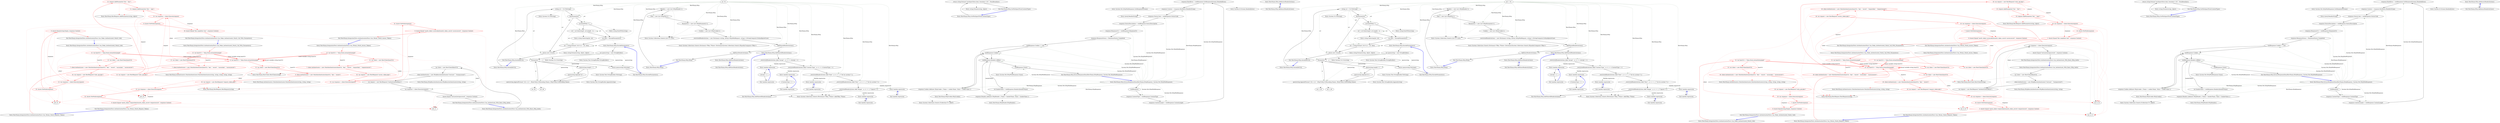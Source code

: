 digraph  {
m0_44 [cluster="RestSharp.RestRequest.AddParameter(string, object)", file="AuthenticationTests.cs", label="Entry RestSharp.RestRequest.AddParameter(string, object)", span="219-219"];
m0_12 [cluster="RestSharp.IntegrationTests.AuthenticationTests.Can_Obtain_OAuth_Request_Token()", file="AuthenticationTests.cs", label="Entry RestSharp.IntegrationTests.AuthenticationTests.Can_Obtain_OAuth_Request_Token()", span="19-19"];
m0_13 [cluster="RestSharp.IntegrationTests.AuthenticationTests.Can_Obtain_OAuth_Request_Token()", color=red, community=0, file="AuthenticationTests.cs", label="4: var baseUrl = ''http://term.ie/oauth/example''", span="21-21"];
m0_14 [cluster="RestSharp.IntegrationTests.AuthenticationTests.Can_Obtain_OAuth_Request_Token()", color=red, community=0, file="AuthenticationTests.cs", label="12: var client = new RestClient(baseUrl)", span="22-22"];
m0_15 [cluster="RestSharp.IntegrationTests.AuthenticationTests.Can_Obtain_OAuth_Request_Token()", color=red, community=0, file="AuthenticationTests.cs", label="4: client.Authenticator = new OAuthAuthenticator(baseUrl, ''key'', ''secret'')", span="23-23"];
m0_17 [cluster="RestSharp.IntegrationTests.AuthenticationTests.Can_Obtain_OAuth_Request_Token()", color=red, community=0, file="AuthenticationTests.cs", label="15: var response = client.Execute(request)", span="25-25"];
m0_16 [cluster="RestSharp.IntegrationTests.AuthenticationTests.Can_Obtain_OAuth_Request_Token()", color=red, community=0, file="AuthenticationTests.cs", label="32: var request = new RestRequest(''request_token.php'')", span="24-24"];
m0_18 [cluster="RestSharp.IntegrationTests.AuthenticationTests.Can_Obtain_OAuth_Request_Token()", color=red, community=0, file="AuthenticationTests.cs", label="32: Assert.NotNull(response)", span="27-27"];
m0_19 [cluster="RestSharp.IntegrationTests.AuthenticationTests.Can_Obtain_OAuth_Request_Token()", color=red, community=0, file="AuthenticationTests.cs", label="0: Assert.Equal(''oauth_token=requestkey&oauth_token_secret=requestsecret'', response.Content)", span="28-28"];
m0_20 [cluster="RestSharp.IntegrationTests.AuthenticationTests.Can_Obtain_OAuth_Request_Token()", file="AuthenticationTests.cs", label="Exit RestSharp.IntegrationTests.AuthenticationTests.Can_Obtain_OAuth_Request_Token()", span="19-19"];
m0_33 [cluster="RestSharp.IntegrationTests.AuthenticationTests.Can_Make_Authenticated_OAuth_Call_With_Parameters()", file="AuthenticationTests.cs", label="Entry RestSharp.IntegrationTests.AuthenticationTests.Can_Make_Authenticated_OAuth_Call_With_Parameters()", span="46-46"];
m0_34 [cluster="RestSharp.IntegrationTests.AuthenticationTests.Can_Make_Authenticated_OAuth_Call_With_Parameters()", color=red, community=0, file="AuthenticationTests.cs", label="12: var baseUrl = ''http://term.ie/oauth/example''", span="48-48"];
m0_35 [cluster="RestSharp.IntegrationTests.AuthenticationTests.Can_Make_Authenticated_OAuth_Call_With_Parameters()", color=red, community=0, file="AuthenticationTests.cs", label="12: var client = new RestClient(baseUrl)", span="49-49"];
m0_36 [cluster="RestSharp.IntegrationTests.AuthenticationTests.Can_Make_Authenticated_OAuth_Call_With_Parameters()", color=red, community=0, file="AuthenticationTests.cs", label="7: client.Authenticator = new OAuthAuthenticator(baseUrl, ''key'', ''secret'', ''accesskey'', ''accesssecret'')", span="50-50"];
m0_40 [cluster="RestSharp.IntegrationTests.AuthenticationTests.Can_Make_Authenticated_OAuth_Call_With_Parameters()", color=red, community=0, file="AuthenticationTests.cs", label="15: var response = client.Execute(request)", span="54-54"];
m0_37 [cluster="RestSharp.IntegrationTests.AuthenticationTests.Can_Make_Authenticated_OAuth_Call_With_Parameters()", color=red, community=0, file="AuthenticationTests.cs", label="15: var request = new RestRequest(''echo_api.php'')", span="51-51"];
m0_38 [cluster="RestSharp.IntegrationTests.AuthenticationTests.Can_Make_Authenticated_OAuth_Call_With_Parameters()", color=red, community=0, file="AuthenticationTests.cs", label="15: request.AddParameter(''foo'', ''bar'')", span="52-52"];
m0_39 [cluster="RestSharp.IntegrationTests.AuthenticationTests.Can_Make_Authenticated_OAuth_Call_With_Parameters()", color=red, community=0, file="AuthenticationTests.cs", label="15: request.AddParameter(''fizz'', ''pop'')", span="53-53"];
m0_41 [cluster="RestSharp.IntegrationTests.AuthenticationTests.Can_Make_Authenticated_OAuth_Call_With_Parameters()", color=red, community=0, file="AuthenticationTests.cs", label="8: Assert.NotNull(response)", span="56-56"];
m0_42 [cluster="RestSharp.IntegrationTests.AuthenticationTests.Can_Make_Authenticated_OAuth_Call_With_Parameters()", color=red, community=0, file="AuthenticationTests.cs", label="16: Assert.Equal(''fizz=pop&foo=bar'', response.Content)", span="57-57"];
m0_43 [cluster="RestSharp.IntegrationTests.AuthenticationTests.Can_Make_Authenticated_OAuth_Call_With_Parameters()", file="AuthenticationTests.cs", label="Exit RestSharp.IntegrationTests.AuthenticationTests.Can_Make_Authenticated_OAuth_Call_With_Parameters()", span="46-46"];
m0_45 [cluster="RestSharp.IntegrationTests.AuthenticationTests.Can_Make_Authenticated_OAuth_Call()", file="AuthenticationTests.cs", label="Entry RestSharp.IntegrationTests.AuthenticationTests.Can_Make_Authenticated_OAuth_Call()", span="61-61"];
m0_46 [cluster="RestSharp.IntegrationTests.AuthenticationTests.Can_Make_Authenticated_OAuth_Call()", color=red, community=0, file="AuthenticationTests.cs", label="12: var baseUrl = ''http://term.ie/oauth/example''", span="63-63"];
m0_47 [cluster="RestSharp.IntegrationTests.AuthenticationTests.Can_Make_Authenticated_OAuth_Call()", color=red, community=0, file="AuthenticationTests.cs", label="12: var client = new RestClient(baseUrl)", span="64-64"];
m0_48 [cluster="RestSharp.IntegrationTests.AuthenticationTests.Can_Make_Authenticated_OAuth_Call()", color=red, community=0, file="AuthenticationTests.cs", label="7: client.Authenticator = new OAuthAuthenticator(baseUrl, ''key'', ''secret'', ''accesskey'', ''accesssecret'')", span="65-65"];
m0_50 [cluster="RestSharp.IntegrationTests.AuthenticationTests.Can_Make_Authenticated_OAuth_Call()", color=red, community=0, file="AuthenticationTests.cs", label="15: var response = client.Execute(request)", span="67-67"];
m0_49 [cluster="RestSharp.IntegrationTests.AuthenticationTests.Can_Make_Authenticated_OAuth_Call()", color=red, community=0, file="AuthenticationTests.cs", label="32: var request = new RestRequest(''echo_api.php'')", span="66-66"];
m0_51 [cluster="RestSharp.IntegrationTests.AuthenticationTests.Can_Make_Authenticated_OAuth_Call()", color=red, community=0, file="AuthenticationTests.cs", label="32: Assert.NotNull(response)", span="69-69"];
m0_52 [cluster="RestSharp.IntegrationTests.AuthenticationTests.Can_Make_Authenticated_OAuth_Call()", color=red, community=0, file="AuthenticationTests.cs", label="0: Assert.Equal(string.Empty, response.Content)", span="70-70"];
m0_53 [cluster="RestSharp.IntegrationTests.AuthenticationTests.Can_Make_Authenticated_OAuth_Call()", file="AuthenticationTests.cs", label="Exit RestSharp.IntegrationTests.AuthenticationTests.Can_Make_Authenticated_OAuth_Call()", span="61-61"];
m0_21 [cluster="RestSharp.Authenticators.OAuthAuthenticator.OAuthAuthenticator(string, string, string)", file="AuthenticationTests.cs", label="Entry RestSharp.Authenticators.OAuthAuthenticator.OAuthAuthenticator(string, string, string)", span="29-29"];
m0_9 [cluster="RestSharp.RestRequest.RestRequest(string)", file="AuthenticationTests.cs", label="Entry RestSharp.RestRequest.RestRequest(string)", span="64-64"];
m0_23 [cluster="RestSharp.IntegrationTests.AuthenticationTests.Can_Obtain_OAuth_Access_Token()", file="AuthenticationTests.cs", label="Entry RestSharp.IntegrationTests.AuthenticationTests.Can_Obtain_OAuth_Access_Token()", span="32-32"];
m0_24 [cluster="RestSharp.IntegrationTests.AuthenticationTests.Can_Obtain_OAuth_Access_Token()", color=red, community=0, file="AuthenticationTests.cs", label="12: var baseUrl = ''http://term.ie/oauth/example''", span="34-34"];
m0_25 [cluster="RestSharp.IntegrationTests.AuthenticationTests.Can_Obtain_OAuth_Access_Token()", color=red, community=0, file="AuthenticationTests.cs", label="12: var client = new RestClient(baseUrl)", span="35-35"];
m0_26 [cluster="RestSharp.IntegrationTests.AuthenticationTests.Can_Obtain_OAuth_Access_Token()", color=red, community=0, file="AuthenticationTests.cs", label="7: client.Authenticator = new OAuthAuthenticator(baseUrl, ''key'', ''secret'', ''requestkey'', ''requestsecret'')", span="36-36"];
m0_28 [cluster="RestSharp.IntegrationTests.AuthenticationTests.Can_Obtain_OAuth_Access_Token()", color=red, community=0, file="AuthenticationTests.cs", label="15: var response = client.Execute(request)", span="38-38"];
m0_27 [cluster="RestSharp.IntegrationTests.AuthenticationTests.Can_Obtain_OAuth_Access_Token()", color=red, community=0, file="AuthenticationTests.cs", label="32: var request = new RestRequest(''access_token.php'')", span="37-37"];
m0_29 [cluster="RestSharp.IntegrationTests.AuthenticationTests.Can_Obtain_OAuth_Access_Token()", color=red, community=0, file="AuthenticationTests.cs", label="32: Assert.NotNull(response)", span="40-40"];
m0_30 [cluster="RestSharp.IntegrationTests.AuthenticationTests.Can_Obtain_OAuth_Access_Token()", color=red, community=0, file="AuthenticationTests.cs", label="8: Assert.Equal(''oauth_token=accesskey&oauth_token_secret=accesssecret'', response.Content)", span="41-41"];
m0_31 [cluster="RestSharp.IntegrationTests.AuthenticationTests.Can_Obtain_OAuth_Access_Token()", file="AuthenticationTests.cs", label="Exit RestSharp.IntegrationTests.AuthenticationTests.Can_Obtain_OAuth_Access_Token()", span="32-32"];
m0_32 [cluster="RestSharp.Authenticators.OAuthAuthenticator.OAuthAuthenticator(string, string, string, string, string)", file="AuthenticationTests.cs", label="Entry RestSharp.Authenticators.OAuthAuthenticator.OAuthAuthenticator(string, string, string, string, string)", span="33-33"];
m0_8 [cluster="RestSharp.HttpBasicAuthenticator.HttpBasicAuthenticator(string, string)", file="AuthenticationTests.cs", label="Entry RestSharp.HttpBasicAuthenticator.HttpBasicAuthenticator(string, string)", span="27-27"];
m0_0 [cluster="RestSharp.IntegrationTests.AuthenticationTests.Can_Authenticate_With_Basic_Http_Auth()", file="AuthenticationTests.cs", label="Entry RestSharp.IntegrationTests.AuthenticationTests.Can_Authenticate_With_Basic_Http_Auth()", span="9-9"];
m0_1 [cluster="RestSharp.IntegrationTests.AuthenticationTests.Can_Authenticate_With_Basic_Http_Auth()", file="AuthenticationTests.cs", label="var client = new RestClient(BaseUrl)", span="10-10"];
m0_2 [cluster="RestSharp.IntegrationTests.AuthenticationTests.Can_Authenticate_With_Basic_Http_Auth()", file="AuthenticationTests.cs", label="client.Authenticator = new HttpBasicAuthenticator(''testuser'', ''testpassword'')", span="11-11"];
m0_4 [cluster="RestSharp.IntegrationTests.AuthenticationTests.Can_Authenticate_With_Basic_Http_Auth()", file="AuthenticationTests.cs", label="var response = client.Execute(request)", span="13-13"];
m0_3 [cluster="RestSharp.IntegrationTests.AuthenticationTests.Can_Authenticate_With_Basic_Http_Auth()", file="AuthenticationTests.cs", label="var request = new RestRequest(''Authentication/Basic'')", span="12-12"];
m0_5 [cluster="RestSharp.IntegrationTests.AuthenticationTests.Can_Authenticate_With_Basic_Http_Auth()", file="AuthenticationTests.cs", label="Assert.Equal(''testuser|testpassword'', response.Content)", span="15-15"];
m0_6 [cluster="RestSharp.IntegrationTests.AuthenticationTests.Can_Authenticate_With_Basic_Http_Auth()", file="AuthenticationTests.cs", label="Exit RestSharp.IntegrationTests.AuthenticationTests.Can_Authenticate_With_Basic_Http_Auth()", span="9-9"];
m0_7 [cluster="RestSharp.RestClient.RestClient(string)", file="AuthenticationTests.cs", label="Entry RestSharp.RestClient.RestClient(string)", span="54-54"];
m1_51 [cluster="RestSharp.Http.EncodeParameters()", file="Http.cs", label="Entry RestSharp.Http.EncodeParameters()", span="178-178"];
m1_54 [cluster="RestSharp.Http.EncodeParameters()", file="Http.cs", label="var querystring = new StringBuilder()", span="180-180"];
m1_55 [cluster="RestSharp.Http.EncodeParameters()", file="Http.cs", label=Parameters, span="181-181"];
m1_56 [cluster="RestSharp.Http.EncodeParameters()", file="Http.cs", label="querystring.Length > 1", span="183-183"];
m1_57 [cluster="RestSharp.Http.EncodeParameters()", file="Http.cs", label="querystring.Append(''&'')", span="184-184"];
m1_58 [cluster="RestSharp.Http.EncodeParameters()", file="Http.cs", label="querystring.AppendFormat(''{0}={1}'', HttpUtility.UrlEncode(p.Name), HttpUtility.UrlEncode(p.Value))", span="185-185"];
m1_59 [cluster="RestSharp.Http.EncodeParameters()", file="Http.cs", label="return querystring.ToString();", span="188-188"];
m1_60 [cluster="RestSharp.Http.EncodeParameters()", file="Http.cs", label="Exit RestSharp.Http.EncodeParameters()", span="178-178"];
m1_22 [cluster="System.Collections.Generic.IDictionary<TKey, TValue>.Add(TKey, TValue)", file="Http.cs", label="Entry System.Collections.Generic.IDictionary<TKey, TValue>.Add(TKey, TValue)", span="0-0"];
m1_61 [cluster="System.Text.StringBuilder.StringBuilder()", file="Http.cs", label="Entry System.Text.StringBuilder.StringBuilder()", span="0-0"];
m1_38 [cluster="string.Format(string, object)", file="Http.cs", label="Entry string.Format(string, object)", span="0-0"];
m1_9 [cluster="System.Collections.Generic.List<T>.List()", file="Http.cs", label="Entry System.Collections.Generic.List<T>.List()", span="0-0"];
m1_84 [cluster="System.Net.HttpWebResponse.GetResponseStream()", file="Http.cs", label="Entry System.Net.HttpWebResponse.GetResponseStream()", span="0-0"];
m1_33 [cluster="lambda expression", file="Http.cs", label="Entry lambda expression", span="152-152"];
m1_23 [cluster="lambda expression", file="Http.cs", label="Entry lambda expression", span="148-148"];
m1_26 [cluster="lambda expression", file="Http.cs", label="Entry lambda expression", span="149-149"];
m1_29 [cluster="lambda expression", file="Http.cs", label="Entry lambda expression", span="150-150"];
m1_31 [cluster="lambda expression", file="Http.cs", label="Entry lambda expression", span="151-151"];
m1_24 [cluster="lambda expression", file="Http.cs", label="r.Accept = v", span="148-148"];
m1_25 [cluster="lambda expression", file="Http.cs", label="Exit lambda expression", span="148-148"];
m1_27 [cluster="lambda expression", file="Http.cs", label="r.ContentType = v", span="149-149"];
m1_28 [cluster="lambda expression", file="Http.cs", label="Exit lambda expression", span="149-149"];
m1_30 [cluster="lambda expression", file="Http.cs", label="Exit lambda expression", span="150-150"];
m1_32 [cluster="lambda expression", file="Http.cs", label="Exit lambda expression", span="151-151"];
m1_34 [cluster="lambda expression", file="Http.cs", label="Exit lambda expression", span="152-152"];
m1_0 [cluster="RestSharp.Http.Http()", file="Http.cs", label="Entry RestSharp.Http.Http()", span="131-131"];
m1_1 [cluster="RestSharp.Http.Http()", file="Http.cs", label="Headers = new List<HttpHeader>()", span="133-133"];
m1_2 [cluster="RestSharp.Http.Http()", file="Http.cs", label="Files = new List<HttpFile>()", span="134-134"];
m1_3 [cluster="RestSharp.Http.Http()", file="Http.cs", label="Parameters = new List<HttpParameter>()", span="135-135"];
m1_4 [cluster="RestSharp.Http.Http()", file="Http.cs", label="Cookies = new List<HttpCookie>()", span="136-136"];
m1_5 [cluster="RestSharp.Http.Http()", file="Http.cs", label="_restrictedHeaderActions = new Dictionary<string, Action<HttpWebRequest, string>>(StringComparer.OrdinalIgnoreCase)", span="138-138"];
m1_6 [cluster="RestSharp.Http.Http()", file="Http.cs", label="AddSharedHeaderActions()", span="140-140"];
m1_7 [cluster="RestSharp.Http.Http()", file="Http.cs", label="AddSyncHeaderActions()", span="141-141"];
m1_8 [cluster="RestSharp.Http.Http()", file="Http.cs", label="Exit RestSharp.Http.Http()", span="131-131"];
m1_66 [cluster="RestSharp.Http.ExtractResponseData(RestSharp.HttpResponse, System.Net.HttpWebResponse)", file="Http.cs", label="Entry RestSharp.Http.ExtractResponseData(RestSharp.HttpResponse, System.Net.HttpWebResponse)", span="191-191"];
m1_67 [cluster="RestSharp.Http.ExtractResponseData(RestSharp.HttpResponse, System.Net.HttpWebResponse)", file="Http.cs", label=webResponse, span="193-193"];
m1_68 [cluster="RestSharp.Http.ExtractResponseData(RestSharp.HttpResponse, System.Net.HttpWebResponse)", file="Http.cs", label="response.ContentType = webResponse.ContentType", span="199-199"];
m1_69 [cluster="RestSharp.Http.ExtractResponseData(RestSharp.HttpResponse, System.Net.HttpWebResponse)", file="Http.cs", label="response.ContentLength = webResponse.ContentLength", span="200-200"];
m1_70 [cluster="RestSharp.Http.ExtractResponseData(RestSharp.HttpResponse, System.Net.HttpWebResponse)", file="Http.cs", label="response.RawBytes = webResponse.GetResponseStream().ReadAsBytes()", span="201-201"];
m1_71 [cluster="RestSharp.Http.ExtractResponseData(RestSharp.HttpResponse, System.Net.HttpWebResponse)", file="Http.cs", label="response.Content = response.RawBytes.ReadAsString()", span="202-202"];
m1_72 [cluster="RestSharp.Http.ExtractResponseData(RestSharp.HttpResponse, System.Net.HttpWebResponse)", file="Http.cs", label="response.StatusCode = webResponse.StatusCode", span="203-203"];
m1_73 [cluster="RestSharp.Http.ExtractResponseData(RestSharp.HttpResponse, System.Net.HttpWebResponse)", file="Http.cs", label="response.StatusDescription = webResponse.StatusDescription", span="204-204"];
m1_74 [cluster="RestSharp.Http.ExtractResponseData(RestSharp.HttpResponse, System.Net.HttpWebResponse)", file="Http.cs", label="response.ResponseUri = webResponse.ResponseUri", span="205-205"];
m1_75 [cluster="RestSharp.Http.ExtractResponseData(RestSharp.HttpResponse, System.Net.HttpWebResponse)", file="Http.cs", label="response.ResponseStatus = ResponseStatus.Completed", span="206-206"];
m1_76 [cluster="RestSharp.Http.ExtractResponseData(RestSharp.HttpResponse, System.Net.HttpWebResponse)", file="Http.cs", label="webResponse.Cookies != null", span="208-208"];
m1_77 [cluster="RestSharp.Http.ExtractResponseData(RestSharp.HttpResponse, System.Net.HttpWebResponse)", file="Http.cs", label="webResponse.Cookies", span="210-210"];
m1_78 [cluster="RestSharp.Http.ExtractResponseData(RestSharp.HttpResponse, System.Net.HttpWebResponse)", file="Http.cs", label="response.Cookies.Add(new HttpCookie { Name = cookie.Name, Value = cookie.Value })", span="212-212"];
m1_79 [cluster="RestSharp.Http.ExtractResponseData(RestSharp.HttpResponse, System.Net.HttpWebResponse)", file="Http.cs", label="webResponse.Headers.AllKeys", span="216-216"];
m1_80 [cluster="RestSharp.Http.ExtractResponseData(RestSharp.HttpResponse, System.Net.HttpWebResponse)", file="Http.cs", label="var headerValue = webResponse.Headers[headerName]", span="218-218"];
m1_81 [cluster="RestSharp.Http.ExtractResponseData(RestSharp.HttpResponse, System.Net.HttpWebResponse)", file="Http.cs", label="response.Headers.Add(new HttpHeader { Name = headerName, Value = headerValue })", span="219-219"];
m1_82 [cluster="RestSharp.Http.ExtractResponseData(RestSharp.HttpResponse, System.Net.HttpWebResponse)", file="Http.cs", label="webResponse.Close()", span="222-222"];
m1_83 [cluster="RestSharp.Http.ExtractResponseData(RestSharp.HttpResponse, System.Net.HttpWebResponse)", file="Http.cs", label="Exit RestSharp.Http.ExtractResponseData(RestSharp.HttpResponse, System.Net.HttpWebResponse)", span="191-191"];
m1_87 [cluster="RestSharp.HttpCookie.HttpCookie()", file="Http.cs", label="Entry RestSharp.HttpCookie.HttpCookie()", span="10-10"];
m1_62 [cluster="System.Text.StringBuilder.Append(string)", file="Http.cs", label="Entry System.Text.StringBuilder.Append(string)", span="0-0"];
m1_39 [cluster="RestSharp.Http.AssembleUrl()", file="Http.cs", label="Entry RestSharp.Http.AssembleUrl()", span="163-163"];
m1_40 [cluster="RestSharp.Http.AssembleUrl()", file="Http.cs", label="string url = Url.ToString()", span="165-165"];
m1_41 [cluster="RestSharp.Http.AssembleUrl()", file="Http.cs", label=HasParameters, span="166-166"];
m1_42 [cluster="RestSharp.Http.AssembleUrl()", file="Http.cs", label="url.EndsWith(''/'')", span="168-168"];
m1_43 [cluster="RestSharp.Http.AssembleUrl()", file="Http.cs", label="url = url.Substring(0, url.Length - 1)", span="170-170"];
m1_45 [cluster="RestSharp.Http.AssembleUrl()", file="Http.cs", label="url = string.Format(''{0}?{1}'', url, data)", span="173-173"];
m1_46 [cluster="RestSharp.Http.AssembleUrl()", file="Http.cs", label="return new Uri(url);", span="175-175"];
m1_44 [cluster="RestSharp.Http.AssembleUrl()", file="Http.cs", label="var data = EncodeParameters()", span="172-172"];
m1_47 [cluster="RestSharp.Http.AssembleUrl()", file="Http.cs", label="Exit RestSharp.Http.AssembleUrl()", span="163-163"];
m1_48 [cluster="System.Uri.ToString()", file="Http.cs", label="Entry System.Uri.ToString()", span="0-0"];
m1_12 [cluster="RestSharp.Http.AddSyncHeaderActions()", file="Http.cs", label="Entry RestSharp.Http.AddSyncHeaderActions()", span="144-144"];
m1_13 [cluster="RestSharp.Http.AddSyncHeaderActions()", file="Http.cs", label="Exit RestSharp.Http.AddSyncHeaderActions()", span="144-144"];
m1_86 [cluster="byte[].ReadAsString()", file="Http.cs", label="Entry byte[].ReadAsString()", span="63-63"];
m1_11 [cluster="RestSharp.Http.AddSharedHeaderActions()", file="Http.cs", label="Entry RestSharp.Http.AddSharedHeaderActions()", span="146-146"];
m1_16 [cluster="RestSharp.Http.AddSharedHeaderActions()", file="Http.cs", label="_restrictedHeaderActions.Add(''Accept'', (r, v) => r.Accept = v)", span="148-148"];
m1_17 [cluster="RestSharp.Http.AddSharedHeaderActions()", file="Http.cs", label="_restrictedHeaderActions.Add(''Content-Type'', (r, v) => r.ContentType = v)", span="149-149"];
m1_18 [cluster="RestSharp.Http.AddSharedHeaderActions()", file="Http.cs", label="_restrictedHeaderActions.Add(''Date'', (r, v) => { /* Set by system */ })", span="150-150"];
m1_19 [cluster="RestSharp.Http.AddSharedHeaderActions()", file="Http.cs", label="_restrictedHeaderActions.Add(''Host'', (r, v) => { /* Set by system */ })", span="151-151"];
m1_20 [cluster="RestSharp.Http.AddSharedHeaderActions()", file="Http.cs", label="_restrictedHeaderActions.Add(''Range'', (r, v) => { /* Ignore */ })", span="152-152"];
m1_21 [cluster="RestSharp.Http.AddSharedHeaderActions()", file="Http.cs", label="Exit RestSharp.Http.AddSharedHeaderActions()", span="146-146"];
m1_88 [cluster="System.Collections.Generic.ICollection<T>.Add(T)", file="Http.cs", label="Entry System.Collections.Generic.ICollection<T>.Add(T)", span="0-0"];
m1_65 [cluster="System.Text.StringBuilder.ToString()", file="Http.cs", label="Entry System.Text.StringBuilder.ToString()", span="0-0"];
m1_90 [cluster="System.Net.HttpWebResponse.Close()", file="Http.cs", label="Entry System.Net.HttpWebResponse.Close()", span="0-0"];
m1_53 [cluster="System.Uri.Uri(string)", file="Http.cs", label="Entry System.Uri.Uri(string)", span="0-0"];
m1_50 [cluster="string.Substring(int, int)", file="Http.cs", label="Entry string.Substring(int, int)", span="0-0"];
m1_52 [cluster="string.Format(string, object, object)", file="Http.cs", label="Entry string.Format(string, object, object)", span="0-0"];
m1_85 [cluster="System.IO.Stream.ReadAsBytes()", file="Http.cs", label="Entry System.IO.Stream.ReadAsBytes()", span="83-83"];
m1_49 [cluster="string.EndsWith(string)", file="Http.cs", label="Entry string.EndsWith(string)", span="0-0"];
m1_35 [cluster="RestSharp.Http.GetMultipartFormContentType()", file="Http.cs", label="Entry RestSharp.Http.GetMultipartFormContentType()", span="156-156"];
m1_36 [cluster="RestSharp.Http.GetMultipartFormContentType()", file="Http.cs", label="return string.Format(''multipart/form-data; boundary={0}'', FormBoundary);", span="158-158"];
m1_37 [cluster="RestSharp.Http.GetMultipartFormContentType()", file="Http.cs", label="Exit RestSharp.Http.GetMultipartFormContentType()", span="156-156"];
m1_10 [cluster="System.Collections.Generic.Dictionary<TKey, TValue>.Dictionary(System.Collections.Generic.IEqualityComparer<TKey>)", file="Http.cs", label="Entry System.Collections.Generic.Dictionary<TKey, TValue>.Dictionary(System.Collections.Generic.IEqualityComparer<TKey>)", span="0-0"];
m1_89 [cluster="RestSharp.HttpHeader.HttpHeader()", file="Http.cs", label="Entry RestSharp.HttpHeader.HttpHeader()", span="10-10"];
m1_14 [cluster="RestSharp.Http.AddAsyncHeaderActions()", file="Http.cs", label="Entry RestSharp.Http.AddAsyncHeaderActions()", span="145-145"];
m1_15 [cluster="RestSharp.Http.AddAsyncHeaderActions()", file="Http.cs", label="Exit RestSharp.Http.AddAsyncHeaderActions()", span="145-145"];
m2_1_51 [cluster="RestSharp.Http.EncodeParameters()", file=merged, label="Entry RestSharp.Http.EncodeParameters()", span="178-178"];
m2_1_54 [cluster="RestSharp.Http.EncodeParameters()", file=merged, label="var querystring = new StringBuilder()", span="180-180"];
m2_1_55 [cluster="RestSharp.Http.EncodeParameters()", file=merged, label=Parameters, span="181-181"];
m2_1_56 [cluster="RestSharp.Http.EncodeParameters()", file=merged, label="querystring.Length > 1", span="183-183"];
m2_1_57 [cluster="RestSharp.Http.EncodeParameters()", file=merged, label="querystring.Append(''&'')", span="184-184"];
m2_1_58 [cluster="RestSharp.Http.EncodeParameters()", file=merged, label="querystring.AppendFormat(''{0}={1}'', HttpUtility.UrlEncode(p.Name), HttpUtility.UrlEncode(p.Value))", span="185-185"];
m2_1_59 [cluster="RestSharp.Http.EncodeParameters()", file=merged, label="return querystring.ToString();", span="188-188"];
m2_1_60 [cluster="RestSharp.Http.EncodeParameters()", file=merged, label="Exit RestSharp.Http.EncodeParameters()", span="178-178"];
m2_1_22 [cluster="System.Collections.Generic.IDictionary<TKey, TValue>.Add(TKey, TValue)", file=merged, label="Entry System.Collections.Generic.IDictionary<TKey, TValue>.Add(TKey, TValue)", span="0-0"];
m2_0_9 [cluster="RestSharp.RestRequest.RestRequest(string)", file=merged, label="Entry RestSharp.RestRequest.RestRequest(string)", span="64-64"];
m2_1_61 [cluster="System.Text.StringBuilder.StringBuilder()", file=merged, label="Entry System.Text.StringBuilder.StringBuilder()", span="0-0"];
m2_1_38 [cluster="string.Format(string, object)", file=merged, label="Entry string.Format(string, object)", span="0-0"];
m2_0_8 [cluster="RestSharp.HttpBasicAuthenticator.HttpBasicAuthenticator(string, string)", file=merged, label="Entry RestSharp.HttpBasicAuthenticator.HttpBasicAuthenticator(string, string)", span="27-27"];
m2_1_9 [cluster="System.Collections.Generic.List<T>.List()", file=merged, label="Entry System.Collections.Generic.List<T>.List()", span="0-0"];
m2_1_84 [cluster="System.Net.HttpWebResponse.GetResponseStream()", file=merged, label="Entry System.Net.HttpWebResponse.GetResponseStream()", span="0-0"];
m2_1_31 [cluster="lambda expression", file=merged, label="Entry lambda expression", span="151-151"];
m2_1_33 [cluster="lambda expression", file=merged, label="Entry lambda expression", span="152-152"];
m2_1_23 [cluster="lambda expression", file=merged, label="Entry lambda expression", span="148-148"];
m2_1_26 [cluster="lambda expression", file=merged, label="Entry lambda expression", span="149-149"];
m2_1_29 [cluster="lambda expression", file=merged, label="Entry lambda expression", span="150-150"];
m2_1_24 [cluster="lambda expression", file=merged, label="r.Accept = v", span="148-148"];
m2_1_25 [cluster="lambda expression", file=merged, label="Exit lambda expression", span="148-148"];
m2_1_27 [cluster="lambda expression", file=merged, label="r.ContentType = v", span="149-149"];
m2_1_28 [cluster="lambda expression", file=merged, label="Exit lambda expression", span="149-149"];
m2_1_30 [cluster="lambda expression", file=merged, label="Exit lambda expression", span="150-150"];
m2_1_32 [cluster="lambda expression", file=merged, label="Exit lambda expression", span="151-151"];
m2_1_34 [cluster="lambda expression", file=merged, label="Exit lambda expression", span="152-152"];
m2_1_87 [cluster="RestSharp.HttpCookie.HttpCookie()", file=merged, label="Entry RestSharp.HttpCookie.HttpCookie()", span="10-10"];
m2_0_7 [cluster="RestSharp.RestClient.RestClient(string)", file=merged, label="Entry RestSharp.RestClient.RestClient(string)", span="54-54"];
m2_1_0 [cluster="RestSharp.Http.Http()", file=merged, label="Entry RestSharp.Http.Http()", span="131-131"];
m2_1_1 [cluster="RestSharp.Http.Http()", file=merged, label="Headers = new List<HttpHeader>()", span="133-133"];
m2_1_2 [cluster="RestSharp.Http.Http()", file=merged, label="Files = new List<HttpFile>()", span="134-134"];
m2_1_3 [cluster="RestSharp.Http.Http()", file=merged, label="Parameters = new List<HttpParameter>()", span="135-135"];
m2_1_4 [cluster="RestSharp.Http.Http()", file=merged, label="Cookies = new List<HttpCookie>()", span="136-136"];
m2_1_5 [cluster="RestSharp.Http.Http()", file=merged, label="_restrictedHeaderActions = new Dictionary<string, Action<HttpWebRequest, string>>(StringComparer.OrdinalIgnoreCase)", span="138-138"];
m2_1_6 [cluster="RestSharp.Http.Http()", file=merged, label="AddSharedHeaderActions()", span="140-140"];
m2_1_7 [cluster="RestSharp.Http.Http()", file=merged, label="AddSyncHeaderActions()", span="141-141"];
m2_1_8 [cluster="RestSharp.Http.Http()", file=merged, label="Exit RestSharp.Http.Http()", span="131-131"];
m2_1_66 [cluster="RestSharp.Http.ExtractResponseData(RestSharp.HttpResponse, System.Net.HttpWebResponse)", file=merged, label="Entry RestSharp.Http.ExtractResponseData(RestSharp.HttpResponse, System.Net.HttpWebResponse)", span="191-191"];
m2_1_67 [cluster="RestSharp.Http.ExtractResponseData(RestSharp.HttpResponse, System.Net.HttpWebResponse)", file=merged, label=webResponse, span="193-193"];
m2_1_68 [cluster="RestSharp.Http.ExtractResponseData(RestSharp.HttpResponse, System.Net.HttpWebResponse)", file=merged, label="response.ContentType = webResponse.ContentType", span="199-199"];
m2_1_69 [cluster="RestSharp.Http.ExtractResponseData(RestSharp.HttpResponse, System.Net.HttpWebResponse)", file=merged, label="response.ContentLength = webResponse.ContentLength", span="200-200"];
m2_1_70 [cluster="RestSharp.Http.ExtractResponseData(RestSharp.HttpResponse, System.Net.HttpWebResponse)", file=merged, label="response.RawBytes = webResponse.GetResponseStream().ReadAsBytes()", span="201-201"];
m2_1_71 [cluster="RestSharp.Http.ExtractResponseData(RestSharp.HttpResponse, System.Net.HttpWebResponse)", file=merged, label="response.Content = response.RawBytes.ReadAsString()", span="202-202"];
m2_1_72 [cluster="RestSharp.Http.ExtractResponseData(RestSharp.HttpResponse, System.Net.HttpWebResponse)", file=merged, label="response.StatusCode = webResponse.StatusCode", span="203-203"];
m2_1_73 [cluster="RestSharp.Http.ExtractResponseData(RestSharp.HttpResponse, System.Net.HttpWebResponse)", file=merged, label="response.StatusDescription = webResponse.StatusDescription", span="204-204"];
m2_1_74 [cluster="RestSharp.Http.ExtractResponseData(RestSharp.HttpResponse, System.Net.HttpWebResponse)", file=merged, label="response.ResponseUri = webResponse.ResponseUri", span="205-205"];
m2_1_75 [cluster="RestSharp.Http.ExtractResponseData(RestSharp.HttpResponse, System.Net.HttpWebResponse)", file=merged, label="response.ResponseStatus = ResponseStatus.Completed", span="206-206"];
m2_1_76 [cluster="RestSharp.Http.ExtractResponseData(RestSharp.HttpResponse, System.Net.HttpWebResponse)", file=merged, label="webResponse.Cookies != null", span="208-208"];
m2_1_77 [cluster="RestSharp.Http.ExtractResponseData(RestSharp.HttpResponse, System.Net.HttpWebResponse)", file=merged, label="webResponse.Cookies", span="210-210"];
m2_1_78 [cluster="RestSharp.Http.ExtractResponseData(RestSharp.HttpResponse, System.Net.HttpWebResponse)", file=merged, label="response.Cookies.Add(new HttpCookie { Name = cookie.Name, Value = cookie.Value })", span="212-212"];
m2_1_79 [cluster="RestSharp.Http.ExtractResponseData(RestSharp.HttpResponse, System.Net.HttpWebResponse)", file=merged, label="webResponse.Headers.AllKeys", span="216-216"];
m2_1_80 [cluster="RestSharp.Http.ExtractResponseData(RestSharp.HttpResponse, System.Net.HttpWebResponse)", file=merged, label="var headerValue = webResponse.Headers[headerName]", span="218-218"];
m2_1_81 [cluster="RestSharp.Http.ExtractResponseData(RestSharp.HttpResponse, System.Net.HttpWebResponse)", file=merged, label="response.Headers.Add(new HttpHeader { Name = headerName, Value = headerValue })", span="219-219"];
m2_1_82 [cluster="RestSharp.Http.ExtractResponseData(RestSharp.HttpResponse, System.Net.HttpWebResponse)", file=merged, label="webResponse.Close()", span="222-222"];
m2_1_83 [cluster="RestSharp.Http.ExtractResponseData(RestSharp.HttpResponse, System.Net.HttpWebResponse)", file=merged, label="Exit RestSharp.Http.ExtractResponseData(RestSharp.HttpResponse, System.Net.HttpWebResponse)", span="191-191"];
m2_0_33 [cluster="RestSharp.IntegrationTests.AuthenticationTests.Can_Make_Authenticated_OAuth_Call_With_Parameters()", file=merged, label="Entry RestSharp.IntegrationTests.AuthenticationTests.Can_Make_Authenticated_OAuth_Call_With_Parameters()", span="46-46"];
m2_0_34 [cluster="RestSharp.IntegrationTests.AuthenticationTests.Can_Make_Authenticated_OAuth_Call_With_Parameters()", color=red, community=0, file=merged, label="15: var baseUrl = ''http://term.ie/oauth/example''", span="48-48"];
m2_0_35 [cluster="RestSharp.IntegrationTests.AuthenticationTests.Can_Make_Authenticated_OAuth_Call_With_Parameters()", color=red, community=0, file=merged, label="15: var client = new RestClient(baseUrl)", span="49-49"];
m2_0_36 [cluster="RestSharp.IntegrationTests.AuthenticationTests.Can_Make_Authenticated_OAuth_Call_With_Parameters()", color=red, community=0, file=merged, label="18: client.Authenticator = new OAuthAuthenticator(baseUrl, ''key'', ''secret'', ''accesskey'', ''accesssecret'')", span="50-50"];
m2_0_40 [cluster="RestSharp.IntegrationTests.AuthenticationTests.Can_Make_Authenticated_OAuth_Call_With_Parameters()", color=red, community=0, file=merged, label="23: var response = client.Execute(request)", span="54-54"];
m2_0_37 [cluster="RestSharp.IntegrationTests.AuthenticationTests.Can_Make_Authenticated_OAuth_Call_With_Parameters()", color=red, community=0, file=merged, label="16: var request = new RestRequest(''echo_api.php'')", span="51-51"];
m2_0_38 [cluster="RestSharp.IntegrationTests.AuthenticationTests.Can_Make_Authenticated_OAuth_Call_With_Parameters()", color=red, community=0, file=merged, label="23: request.AddParameter(''foo'', ''bar'')", span="52-52"];
m2_0_39 [cluster="RestSharp.IntegrationTests.AuthenticationTests.Can_Make_Authenticated_OAuth_Call_With_Parameters()", color=red, community=0, file=merged, label="23: request.AddParameter(''fizz'', ''pop'')", span="53-53"];
m2_0_41 [cluster="RestSharp.IntegrationTests.AuthenticationTests.Can_Make_Authenticated_OAuth_Call_With_Parameters()", color=red, community=0, file=merged, label="15: Assert.NotNull(response)", span="56-56"];
m2_0_42 [cluster="RestSharp.IntegrationTests.AuthenticationTests.Can_Make_Authenticated_OAuth_Call_With_Parameters()", color=red, community=0, file=merged, label="1: Assert.Equal(''fizz=pop&foo=bar'', response.Content)", span="57-57"];
m2_0_43 [cluster="RestSharp.IntegrationTests.AuthenticationTests.Can_Make_Authenticated_OAuth_Call_With_Parameters()", file=merged, label="Exit RestSharp.IntegrationTests.AuthenticationTests.Can_Make_Authenticated_OAuth_Call_With_Parameters()", span="46-46"];
m2_1_62 [cluster="System.Text.StringBuilder.Append(string)", file=merged, label="Entry System.Text.StringBuilder.Append(string)", span="0-0"];
m2_1_39 [cluster="RestSharp.Http.AssembleUrl()", file=merged, label="Entry RestSharp.Http.AssembleUrl()", span="163-163"];
m2_1_40 [cluster="RestSharp.Http.AssembleUrl()", file=merged, label="string url = Url.ToString()", span="165-165"];
m2_1_41 [cluster="RestSharp.Http.AssembleUrl()", file=merged, label=HasParameters, span="166-166"];
m2_1_42 [cluster="RestSharp.Http.AssembleUrl()", file=merged, label="url.EndsWith(''/'')", span="168-168"];
m2_1_43 [cluster="RestSharp.Http.AssembleUrl()", file=merged, label="url = url.Substring(0, url.Length - 1)", span="170-170"];
m2_1_45 [cluster="RestSharp.Http.AssembleUrl()", file=merged, label="url = string.Format(''{0}?{1}'', url, data)", span="173-173"];
m2_1_46 [cluster="RestSharp.Http.AssembleUrl()", file=merged, label="return new Uri(url);", span="175-175"];
m2_1_44 [cluster="RestSharp.Http.AssembleUrl()", file=merged, label="var data = EncodeParameters()", span="172-172"];
m2_1_47 [cluster="RestSharp.Http.AssembleUrl()", file=merged, label="Exit RestSharp.Http.AssembleUrl()", span="163-163"];
m2_0_21 [cluster="RestSharp.Authenticators.OAuthAuthenticator.OAuthAuthenticator(string, string, string)", file=merged, label="Entry RestSharp.Authenticators.OAuthAuthenticator.OAuthAuthenticator(string, string, string)", span="29-29"];
m2_1_48 [cluster="System.Uri.ToString()", file=merged, label="Entry System.Uri.ToString()", span="0-0"];
m2_1_12 [cluster="RestSharp.Http.AddSyncHeaderActions()", file=merged, label="Entry RestSharp.Http.AddSyncHeaderActions()", span="144-144"];
m2_1_13 [cluster="RestSharp.Http.AddSyncHeaderActions()", file=merged, label="Exit RestSharp.Http.AddSyncHeaderActions()", span="144-144"];
m2_1_86 [cluster="byte[].ReadAsString()", file=merged, label="Entry byte[].ReadAsString()", span="63-63"];
m2_1_11 [cluster="RestSharp.Http.AddSharedHeaderActions()", file=merged, label="Entry RestSharp.Http.AddSharedHeaderActions()", span="146-146"];
m2_1_16 [cluster="RestSharp.Http.AddSharedHeaderActions()", file=merged, label="_restrictedHeaderActions.Add(''Accept'', (r, v) => r.Accept = v)", span="148-148"];
m2_1_17 [cluster="RestSharp.Http.AddSharedHeaderActions()", file=merged, label="_restrictedHeaderActions.Add(''Content-Type'', (r, v) => r.ContentType = v)", span="149-149"];
m2_1_18 [cluster="RestSharp.Http.AddSharedHeaderActions()", file=merged, label="_restrictedHeaderActions.Add(''Date'', (r, v) => { /* Set by system */ })", span="150-150"];
m2_1_19 [cluster="RestSharp.Http.AddSharedHeaderActions()", file=merged, label="_restrictedHeaderActions.Add(''Host'', (r, v) => { /* Set by system */ })", span="151-151"];
m2_1_20 [cluster="RestSharp.Http.AddSharedHeaderActions()", file=merged, label="_restrictedHeaderActions.Add(''Range'', (r, v) => { /* Ignore */ })", span="152-152"];
m2_1_21 [cluster="RestSharp.Http.AddSharedHeaderActions()", file=merged, label="Exit RestSharp.Http.AddSharedHeaderActions()", span="146-146"];
m2_0_44 [cluster="RestSharp.RestRequest.AddParameter(string, object)", file=merged, label="Entry RestSharp.RestRequest.AddParameter(string, object)", span="219-219"];
m2_0_12 [cluster="RestSharp.IntegrationTests.AuthenticationTests.Can_Obtain_OAuth_Request_Token()", file=merged, label="Entry RestSharp.IntegrationTests.AuthenticationTests.Can_Obtain_OAuth_Request_Token()", span="19-19"];
m2_0_13 [cluster="RestSharp.IntegrationTests.AuthenticationTests.Can_Obtain_OAuth_Request_Token()", color=red, community=0, file=merged, label="15: var baseUrl = ''http://term.ie/oauth/example''", span="21-21"];
m2_0_14 [cluster="RestSharp.IntegrationTests.AuthenticationTests.Can_Obtain_OAuth_Request_Token()", color=red, community=0, file=merged, label="15: var client = new RestClient(baseUrl)", span="22-22"];
m2_0_15 [cluster="RestSharp.IntegrationTests.AuthenticationTests.Can_Obtain_OAuth_Request_Token()", color=red, community=0, file=merged, label="18: client.Authenticator = new OAuthAuthenticator(baseUrl, ''key'', ''secret'')", span="23-23"];
m2_0_17 [cluster="RestSharp.IntegrationTests.AuthenticationTests.Can_Obtain_OAuth_Request_Token()", color=red, community=0, file=merged, label="23: var response = client.Execute(request)", span="25-25"];
m2_0_16 [cluster="RestSharp.IntegrationTests.AuthenticationTests.Can_Obtain_OAuth_Request_Token()", color=red, community=0, file=merged, label="16: var request = new RestRequest(''request_token.php'')", span="24-24"];
m2_0_18 [cluster="RestSharp.IntegrationTests.AuthenticationTests.Can_Obtain_OAuth_Request_Token()", color=red, community=0, file=merged, label="16: Assert.NotNull(response)", span="27-27"];
m2_0_19 [cluster="RestSharp.IntegrationTests.AuthenticationTests.Can_Obtain_OAuth_Request_Token()", color=red, community=0, file=merged, label="3: Assert.Equal(''oauth_token=requestkey&oauth_token_secret=requestsecret'', response.Content)", span="28-28"];
m2_0_20 [cluster="RestSharp.IntegrationTests.AuthenticationTests.Can_Obtain_OAuth_Request_Token()", file=merged, label="Exit RestSharp.IntegrationTests.AuthenticationTests.Can_Obtain_OAuth_Request_Token()", span="19-19"];
m2_1_65 [cluster="System.Text.StringBuilder.ToString()", file=merged, label="Entry System.Text.StringBuilder.ToString()", span="0-0"];
m2_1_88 [cluster="System.Collections.Generic.ICollection<T>.Add(T)", file=merged, label="Entry System.Collections.Generic.ICollection<T>.Add(T)", span="0-0"];
m2_1_90 [cluster="System.Net.HttpWebResponse.Close()", file=merged, label="Entry System.Net.HttpWebResponse.Close()", span="0-0"];
m2_1_53 [cluster="System.Uri.Uri(string)", file=merged, label="Entry System.Uri.Uri(string)", span="0-0"];
m2_1_50 [cluster="string.Substring(int, int)", file=merged, label="Entry string.Substring(int, int)", span="0-0"];
m2_0_32 [cluster="RestSharp.Authenticators.OAuthAuthenticator.OAuthAuthenticator(string, string, string, string, string)", file=merged, label="Entry RestSharp.Authenticators.OAuthAuthenticator.OAuthAuthenticator(string, string, string, string, string)", span="33-33"];
m2_1_52 [cluster="string.Format(string, object, object)", file=merged, label="Entry string.Format(string, object, object)", span="0-0"];
m2_1_85 [cluster="System.IO.Stream.ReadAsBytes()", file=merged, label="Entry System.IO.Stream.ReadAsBytes()", span="83-83"];
m2_0_45 [cluster="RestSharp.IntegrationTests.AuthenticationTests.Can_Make_Authenticated_OAuth_Call()", file=merged, label="Entry RestSharp.IntegrationTests.AuthenticationTests.Can_Make_Authenticated_OAuth_Call()", span="61-61"];
m2_0_46 [cluster="RestSharp.IntegrationTests.AuthenticationTests.Can_Make_Authenticated_OAuth_Call()", color=red, community=0, file=merged, label="15: var baseUrl = ''http://term.ie/oauth/example''", span="63-63"];
m2_0_47 [cluster="RestSharp.IntegrationTests.AuthenticationTests.Can_Make_Authenticated_OAuth_Call()", color=red, community=0, file=merged, label="15: var client = new RestClient(baseUrl)", span="64-64"];
m2_0_48 [cluster="RestSharp.IntegrationTests.AuthenticationTests.Can_Make_Authenticated_OAuth_Call()", color=red, community=0, file=merged, label="18: client.Authenticator = new OAuthAuthenticator(baseUrl, ''key'', ''secret'', ''accesskey'', ''accesssecret'')", span="65-65"];
m2_0_50 [cluster="RestSharp.IntegrationTests.AuthenticationTests.Can_Make_Authenticated_OAuth_Call()", color=red, community=0, file=merged, label="23: var response = client.Execute(request)", span="67-67"];
m2_0_49 [cluster="RestSharp.IntegrationTests.AuthenticationTests.Can_Make_Authenticated_OAuth_Call()", color=red, community=0, file=merged, label="16: var request = new RestRequest(''echo_api.php'')", span="66-66"];
m2_0_51 [cluster="RestSharp.IntegrationTests.AuthenticationTests.Can_Make_Authenticated_OAuth_Call()", color=red, community=0, file=merged, label="7: Assert.NotNull(response)", span="69-69"];
m2_0_52 [cluster="RestSharp.IntegrationTests.AuthenticationTests.Can_Make_Authenticated_OAuth_Call()", color=red, community=0, file=merged, label="8: Assert.Equal(string.Empty, response.Content)", span="70-70"];
m2_0_53 [cluster="RestSharp.IntegrationTests.AuthenticationTests.Can_Make_Authenticated_OAuth_Call()", file=merged, label="Exit RestSharp.IntegrationTests.AuthenticationTests.Can_Make_Authenticated_OAuth_Call()", span="61-61"];
m2_1_49 [cluster="string.EndsWith(string)", file=merged, label="Entry string.EndsWith(string)", span="0-0"];
m2_1_35 [cluster="RestSharp.Http.GetMultipartFormContentType()", file=merged, label="Entry RestSharp.Http.GetMultipartFormContentType()", span="156-156"];
m2_1_36 [cluster="RestSharp.Http.GetMultipartFormContentType()", file=merged, label="return string.Format(''multipart/form-data; boundary={0}'', FormBoundary);", span="158-158"];
m2_1_37 [cluster="RestSharp.Http.GetMultipartFormContentType()", file=merged, label="Exit RestSharp.Http.GetMultipartFormContentType()", span="156-156"];
m2_1_10 [cluster="System.Collections.Generic.Dictionary<TKey, TValue>.Dictionary(System.Collections.Generic.IEqualityComparer<TKey>)", file=merged, label="Entry System.Collections.Generic.Dictionary<TKey, TValue>.Dictionary(System.Collections.Generic.IEqualityComparer<TKey>)", span="0-0"];
m2_0_23 [cluster="RestSharp.IntegrationTests.AuthenticationTests.Can_Obtain_OAuth_Access_Token()", file=merged, label="Entry RestSharp.IntegrationTests.AuthenticationTests.Can_Obtain_OAuth_Access_Token()", span="32-32"];
m2_0_24 [cluster="RestSharp.IntegrationTests.AuthenticationTests.Can_Obtain_OAuth_Access_Token()", color=red, community=0, file=merged, label="15: var baseUrl = ''http://term.ie/oauth/example''", span="34-34"];
m2_0_25 [cluster="RestSharp.IntegrationTests.AuthenticationTests.Can_Obtain_OAuth_Access_Token()", color=red, community=0, file=merged, label="15: var client = new RestClient(baseUrl)", span="35-35"];
m2_0_26 [cluster="RestSharp.IntegrationTests.AuthenticationTests.Can_Obtain_OAuth_Access_Token()", color=red, community=0, file=merged, label="18: client.Authenticator = new OAuthAuthenticator(baseUrl, ''key'', ''secret'', ''requestkey'', ''requestsecret'')", span="36-36"];
m2_0_28 [cluster="RestSharp.IntegrationTests.AuthenticationTests.Can_Obtain_OAuth_Access_Token()", color=red, community=0, file=merged, label="23: var response = client.Execute(request)", span="38-38"];
m2_0_27 [cluster="RestSharp.IntegrationTests.AuthenticationTests.Can_Obtain_OAuth_Access_Token()", color=red, community=0, file=merged, label="16: var request = new RestRequest(''access_token.php'')", span="37-37"];
m2_0_29 [cluster="RestSharp.IntegrationTests.AuthenticationTests.Can_Obtain_OAuth_Access_Token()", color=red, community=0, file=merged, label="7: Assert.NotNull(response)", span="40-40"];
m2_0_30 [cluster="RestSharp.IntegrationTests.AuthenticationTests.Can_Obtain_OAuth_Access_Token()", color=red, community=0, file=merged, label="8: Assert.Equal(''oauth_token=accesskey&oauth_token_secret=accesssecret'', response.Content)", span="41-41"];
m2_0_31 [cluster="RestSharp.IntegrationTests.AuthenticationTests.Can_Obtain_OAuth_Access_Token()", file=merged, label="Exit RestSharp.IntegrationTests.AuthenticationTests.Can_Obtain_OAuth_Access_Token()", span="32-32"];
m2_1_14 [cluster="RestSharp.Http.AddAsyncHeaderActions()", file=merged, label="Entry RestSharp.Http.AddAsyncHeaderActions()", span="145-145"];
m2_1_15 [cluster="RestSharp.Http.AddAsyncHeaderActions()", file=merged, label="Exit RestSharp.Http.AddAsyncHeaderActions()", span="145-145"];
m2_1_89 [cluster="RestSharp.HttpHeader.HttpHeader()", file=merged, label="Entry RestSharp.HttpHeader.HttpHeader()", span="10-10"];
m2_0_0 [cluster="RestSharp.IntegrationTests.AuthenticationTests.Can_Authenticate_With_Basic_Http_Auth()", file=merged, label="Entry RestSharp.IntegrationTests.AuthenticationTests.Can_Authenticate_With_Basic_Http_Auth()", span="9-9"];
m2_0_1 [cluster="RestSharp.IntegrationTests.AuthenticationTests.Can_Authenticate_With_Basic_Http_Auth()", file=merged, label="var client = new RestClient(BaseUrl)", span="10-10"];
m2_0_2 [cluster="RestSharp.IntegrationTests.AuthenticationTests.Can_Authenticate_With_Basic_Http_Auth()", file=merged, label="client.Authenticator = new HttpBasicAuthenticator(''testuser'', ''testpassword'')", span="11-11"];
m2_0_4 [cluster="RestSharp.IntegrationTests.AuthenticationTests.Can_Authenticate_With_Basic_Http_Auth()", file=merged, label="var response = client.Execute(request)", span="13-13"];
m2_0_3 [cluster="RestSharp.IntegrationTests.AuthenticationTests.Can_Authenticate_With_Basic_Http_Auth()", file=merged, label="var request = new RestRequest(''Authentication/Basic'')", span="12-12"];
m2_0_5 [cluster="RestSharp.IntegrationTests.AuthenticationTests.Can_Authenticate_With_Basic_Http_Auth()", file=merged, label="Assert.Equal(''testuser|testpassword'', response.Content)", span="15-15"];
m2_0_6 [cluster="RestSharp.IntegrationTests.AuthenticationTests.Can_Authenticate_With_Basic_Http_Auth()", file=merged, label="Exit RestSharp.IntegrationTests.AuthenticationTests.Can_Authenticate_With_Basic_Http_Auth()", span="9-9"];
m0_10;
m0_22;
m0_11;
m1_63;
m1_64;
m2_1_63;
m2_1_64;
m2_0_10;
m2_0_22;
m2_0_11;
m1_91;
m2_1_91;
m0_12 -> m0_13  [color=red, key=0, style=solid];
m0_13 -> m0_13  [color=red, key=3, label="Local variable string baseUrl", style=bold];
m0_13 -> m0_14  [color=red, key=0, style=solid];
m0_13 -> m0_15  [color=red, key=1, label=baseUrl, style=dashed];
m0_14 -> m0_7  [color=red, key=2, style=dotted];
m0_14 -> m0_15  [color=red, key=0, style=solid];
m0_14 -> m0_17  [color=red, key=1, label=client, style=dashed];
m0_15 -> m0_16  [color=red, key=0, style=solid];
m0_15 -> m0_21  [color=red, key=2, style=dotted];
m0_17 -> m0_10  [color=red, key=2, style=dotted];
m0_17 -> m0_18  [color=red, key=0, style=solid];
m0_17 -> m0_19  [color=red, key=1, label=response, style=dashed];
m0_16 -> m0_9  [color=red, key=2, style=dotted];
m0_16 -> m0_17  [color=red, key=0, style=solid];
m0_18 -> m0_19  [color=red, key=0, style=solid];
m0_18 -> m0_22  [color=red, key=2, style=dotted];
m0_19 -> m0_11  [color=red, key=2, style=dotted];
m0_19 -> m0_20  [color=red, key=0, style=solid];
m0_20 -> m0_12  [color=blue, key=0, style=bold];
m0_33 -> m0_34  [color=red, key=0, style=solid];
m0_34 -> m0_13  [color=red, key=3, label="Local variable string baseUrl", style=bold];
m0_34 -> m0_35  [color=red, key=0, style=solid];
m0_34 -> m0_36  [color=red, key=1, label=baseUrl, style=dashed];
m0_35 -> m0_7  [color=red, key=2, style=dotted];
m0_35 -> m0_36  [color=red, key=0, style=solid];
m0_35 -> m0_40  [color=red, key=1, label=client, style=dashed];
m0_36 -> m0_32  [color=red, key=2, style=dotted];
m0_36 -> m0_37  [color=red, key=0, style=solid];
m0_40 -> m0_10  [color=red, key=2, style=dotted];
m0_40 -> m0_41  [color=red, key=0, style=solid];
m0_40 -> m0_42  [color=red, key=1, label=response, style=dashed];
m0_37 -> m0_9  [color=red, key=2, style=dotted];
m0_37 -> m0_38  [color=red, key=0, style=solid];
m0_37 -> m0_39  [color=red, key=1, label=request, style=dashed];
m0_37 -> m0_40  [color=red, key=1, label=request, style=dashed];
m0_38 -> m0_39  [color=red, key=0, style=solid];
m0_38 -> m0_44  [color=red, key=2, style=dotted];
m0_39 -> m0_40  [color=red, key=0, style=solid];
m0_39 -> m0_44  [color=red, key=2, style=dotted];
m0_41 -> m0_22  [color=red, key=2, style=dotted];
m0_41 -> m0_42  [color=red, key=0, style=solid];
m0_42 -> m0_11  [color=red, key=2, style=dotted];
m0_42 -> m0_43  [color=red, key=0, style=solid];
m0_43 -> m0_33  [color=blue, key=0, style=bold];
m0_45 -> m0_46  [color=red, key=0, style=solid];
m0_46 -> m0_13  [color=red, key=3, label="Local variable string baseUrl", style=bold];
m0_46 -> m0_47  [color=red, key=0, style=solid];
m0_46 -> m0_48  [color=red, key=1, label=baseUrl, style=dashed];
m0_47 -> m0_7  [color=red, key=2, style=dotted];
m0_47 -> m0_48  [color=red, key=0, style=solid];
m0_47 -> m0_50  [color=red, key=1, label=client, style=dashed];
m0_48 -> m0_32  [color=red, key=2, style=dotted];
m0_48 -> m0_49  [color=red, key=0, style=solid];
m0_50 -> m0_10  [color=red, key=2, style=dotted];
m0_50 -> m0_51  [color=red, key=0, style=solid];
m0_50 -> m0_52  [color=red, key=1, label=response, style=dashed];
m0_49 -> m0_9  [color=red, key=2, style=dotted];
m0_49 -> m0_50  [color=red, key=0, style=solid];
m0_51 -> m0_22  [color=red, key=2, style=dotted];
m0_51 -> m0_52  [color=red, key=0, style=solid];
m0_52 -> m0_11  [color=red, key=2, style=dotted];
m0_52 -> m0_53  [color=red, key=0, style=solid];
m0_53 -> m0_45  [color=blue, key=0, style=bold];
m0_23 -> m0_24  [color=red, key=0, style=solid];
m0_24 -> m0_13  [color=red, key=3, label="Local variable string baseUrl", style=bold];
m0_24 -> m0_25  [color=red, key=0, style=solid];
m0_24 -> m0_26  [color=red, key=1, label=baseUrl, style=dashed];
m0_25 -> m0_7  [color=red, key=2, style=dotted];
m0_25 -> m0_26  [color=red, key=0, style=solid];
m0_25 -> m0_28  [color=red, key=1, label=client, style=dashed];
m0_26 -> m0_27  [color=red, key=0, style=solid];
m0_26 -> m0_32  [color=red, key=2, style=dotted];
m0_28 -> m0_10  [color=red, key=2, style=dotted];
m0_28 -> m0_29  [color=red, key=0, style=solid];
m0_28 -> m0_30  [color=red, key=1, label=response, style=dashed];
m0_27 -> m0_9  [color=red, key=2, style=dotted];
m0_27 -> m0_28  [color=red, key=0, style=solid];
m0_29 -> m0_22  [color=red, key=2, style=dotted];
m0_29 -> m0_30  [color=red, key=0, style=solid];
m0_30 -> m0_11  [color=red, key=2, style=dotted];
m0_30 -> m0_31  [color=red, key=0, style=solid];
m0_31 -> m0_23  [color=blue, key=0, style=bold];
m0_0 -> m0_1  [key=0, style=solid];
m0_1 -> m0_2  [key=0, style=solid];
m0_1 -> m0_4  [color=darkseagreen4, key=1, label=client, style=dashed];
m0_1 -> m0_7  [key=2, style=dotted];
m0_2 -> m0_3  [key=0, style=solid];
m0_2 -> m0_8  [key=2, style=dotted];
m0_4 -> m0_5  [key=0, style=solid];
m0_4 -> m0_10  [key=2, style=dotted];
m0_3 -> m0_4  [key=0, style=solid];
m0_3 -> m0_9  [key=2, style=dotted];
m0_5 -> m0_6  [key=0, style=solid];
m0_5 -> m0_11  [key=2, style=dotted];
m0_6 -> m0_0  [color=blue, key=0, style=bold];
m1_51 -> m1_54  [key=0, style=solid];
m1_54 -> m1_55  [key=0, style=solid];
m1_54 -> m1_56  [color=darkseagreen4, key=1, label=querystring, style=dashed];
m1_54 -> m1_57  [color=darkseagreen4, key=1, label=querystring, style=dashed];
m1_54 -> m1_58  [color=darkseagreen4, key=1, label=querystring, style=dashed];
m1_54 -> m1_59  [color=darkseagreen4, key=1, label=querystring, style=dashed];
m1_54 -> m1_61  [key=2, style=dotted];
m1_55 -> m1_56  [key=0, style=solid];
m1_55 -> m1_58  [color=darkseagreen4, key=1, label=p, style=dashed];
m1_55 -> m1_59  [key=0, style=solid];
m1_56 -> m1_57  [key=0, style=solid];
m1_56 -> m1_58  [key=0, style=solid];
m1_57 -> m1_58  [key=0, style=solid];
m1_57 -> m1_62  [key=2, style=dotted];
m1_58 -> m1_55  [key=0, style=solid];
m1_58 -> m1_63  [key=2, style=dotted];
m1_58 -> m1_64  [key=2, style=dotted];
m1_59 -> m1_60  [key=0, style=solid];
m1_59 -> m1_65  [key=2, style=dotted];
m1_60 -> m1_51  [color=blue, key=0, style=bold];
m1_33 -> m1_34  [key=0, style=solid];
m1_23 -> m1_24  [key=0, style=solid];
m1_26 -> m1_27  [key=0, style=solid];
m1_29 -> m1_30  [key=0, style=solid];
m1_31 -> m1_32  [key=0, style=solid];
m1_24 -> m1_25  [key=0, style=solid];
m1_25 -> m1_23  [color=blue, key=0, style=bold];
m1_27 -> m1_28  [key=0, style=solid];
m1_28 -> m1_26  [color=blue, key=0, style=bold];
m1_30 -> m1_29  [color=blue, key=0, style=bold];
m1_32 -> m1_31  [color=blue, key=0, style=bold];
m1_34 -> m1_33  [color=blue, key=0, style=bold];
m1_0 -> m1_1  [key=0, style=solid];
m1_1 -> m1_2  [key=0, style=solid];
m1_1 -> m1_9  [key=2, style=dotted];
m1_2 -> m1_3  [key=0, style=solid];
m1_2 -> m1_9  [key=2, style=dotted];
m1_3 -> m1_4  [key=0, style=solid];
m1_3 -> m1_9  [key=2, style=dotted];
m1_4 -> m1_5  [key=0, style=solid];
m1_4 -> m1_9  [key=2, style=dotted];
m1_5 -> m1_6  [key=0, style=solid];
m1_5 -> m1_10  [key=2, style=dotted];
m1_6 -> m1_7  [key=0, style=solid];
m1_6 -> m1_11  [key=2, style=dotted];
m1_7 -> m1_8  [key=0, style=solid];
m1_7 -> m1_12  [key=2, style=dotted];
m1_8 -> m1_0  [color=blue, key=0, style=bold];
m1_66 -> m1_67  [key=0, style=solid];
m1_66 -> m1_68  [color=darkseagreen4, key=1, label="System.Net.HttpWebResponse", style=dashed];
m1_66 -> m1_69  [color=darkseagreen4, key=1, label="System.Net.HttpWebResponse", style=dashed];
m1_66 -> m1_70  [color=darkseagreen4, key=1, label="System.Net.HttpWebResponse", style=dashed];
m1_66 -> m1_71  [color=darkseagreen4, key=1, label="RestSharp.HttpResponse", style=dashed];
m1_66 -> m1_72  [color=darkseagreen4, key=1, label="System.Net.HttpWebResponse", style=dashed];
m1_66 -> m1_73  [color=darkseagreen4, key=1, label="System.Net.HttpWebResponse", style=dashed];
m1_66 -> m1_74  [color=darkseagreen4, key=1, label="System.Net.HttpWebResponse", style=dashed];
m1_66 -> m1_75  [color=darkseagreen4, key=1, label="RestSharp.HttpResponse", style=dashed];
m1_66 -> m1_76  [color=darkseagreen4, key=1, label="System.Net.HttpWebResponse", style=dashed];
m1_66 -> m1_77  [color=darkseagreen4, key=1, label="System.Net.HttpWebResponse", style=dashed];
m1_66 -> m1_78  [color=darkseagreen4, key=1, label="RestSharp.HttpResponse", style=dashed];
m1_66 -> m1_79  [color=darkseagreen4, key=1, label="System.Net.HttpWebResponse", style=dashed];
m1_66 -> m1_80  [color=darkseagreen4, key=1, label="System.Net.HttpWebResponse", style=dashed];
m1_66 -> m1_81  [color=darkseagreen4, key=1, label="RestSharp.HttpResponse", style=dashed];
m1_66 -> m1_82  [color=darkseagreen4, key=1, label="System.Net.HttpWebResponse", style=dashed];
m1_67 -> m1_68  [key=0, style=solid];
m1_68 -> m1_69  [key=0, style=solid];
m1_69 -> m1_70  [key=0, style=solid];
m1_70 -> m1_71  [key=0, style=solid];
m1_70 -> m1_84  [key=2, style=dotted];
m1_70 -> m1_85  [key=2, style=dotted];
m1_71 -> m1_72  [key=0, style=solid];
m1_71 -> m1_86  [key=2, style=dotted];
m1_72 -> m1_73  [key=0, style=solid];
m1_73 -> m1_74  [key=0, style=solid];
m1_74 -> m1_75  [key=0, style=solid];
m1_75 -> m1_76  [key=0, style=solid];
m1_76 -> m1_77  [key=0, style=solid];
m1_76 -> m1_79  [key=0, style=solid];
m1_77 -> m1_78  [key=0, style=solid];
m1_77 -> m1_79  [key=0, style=solid];
m1_78 -> m1_77  [key=0, style=solid];
m1_78 -> m1_87  [key=2, style=dotted];
m1_78 -> m1_88  [key=2, style=dotted];
m1_79 -> m1_80  [key=0, style=solid];
m1_79 -> m1_81  [color=darkseagreen4, key=1, label=headerName, style=dashed];
m1_79 -> m1_82  [key=0, style=solid];
m1_80 -> m1_81  [key=0, style=solid];
m1_81 -> m1_79  [key=0, style=solid];
m1_81 -> m1_88  [key=2, style=dotted];
m1_81 -> m1_89  [key=2, style=dotted];
m1_82 -> m1_83  [key=0, style=solid];
m1_82 -> m1_90  [key=2, style=dotted];
m1_83 -> m1_66  [color=blue, key=0, style=bold];
m1_39 -> m1_40  [key=0, style=solid];
m1_40 -> m1_41  [key=0, style=solid];
m1_40 -> m1_42  [color=darkseagreen4, key=1, label=url, style=dashed];
m1_40 -> m1_43  [color=darkseagreen4, key=1, label=url, style=dashed];
m1_40 -> m1_45  [color=darkseagreen4, key=1, label=url, style=dashed];
m1_40 -> m1_46  [color=darkseagreen4, key=1, label=url, style=dashed];
m1_40 -> m1_48  [key=2, style=dotted];
m1_41 -> m1_42  [key=0, style=solid];
m1_41 -> m1_46  [key=0, style=solid];
m1_42 -> m1_43  [key=0, style=solid];
m1_42 -> m1_44  [key=0, style=solid];
m1_42 -> m1_49  [key=2, style=dotted];
m1_43 -> m1_43  [color=darkseagreen4, key=1, label=url, style=dashed];
m1_43 -> m1_44  [key=0, style=solid];
m1_43 -> m1_45  [color=darkseagreen4, key=1, label=url, style=dashed];
m1_43 -> m1_50  [key=2, style=dotted];
m1_45 -> m1_45  [color=darkseagreen4, key=1, label=url, style=dashed];
m1_45 -> m1_46  [key=0, style=solid];
m1_45 -> m1_52  [key=2, style=dotted];
m1_46 -> m1_47  [key=0, style=solid];
m1_46 -> m1_53  [key=2, style=dotted];
m1_44 -> m1_45  [key=0, style=solid];
m1_44 -> m1_51  [key=2, style=dotted];
m1_47 -> m1_39  [color=blue, key=0, style=bold];
m1_12 -> m1_13  [key=0, style=solid];
m1_13 -> m1_12  [color=blue, key=0, style=bold];
m1_11 -> m1_16  [key=0, style=solid];
m1_16 -> m1_17  [key=0, style=solid];
m1_16 -> m1_22  [key=2, style=dotted];
m1_16 -> m1_23  [color=darkseagreen4, key=1, label="lambda expression", style=dashed];
m1_17 -> m1_18  [key=0, style=solid];
m1_17 -> m1_22  [key=2, style=dotted];
m1_17 -> m1_26  [color=darkseagreen4, key=1, label="lambda expression", style=dashed];
m1_18 -> m1_19  [key=0, style=solid];
m1_18 -> m1_22  [key=2, style=dotted];
m1_18 -> m1_29  [color=darkseagreen4, key=1, label="lambda expression", style=dashed];
m1_19 -> m1_20  [key=0, style=solid];
m1_19 -> m1_22  [key=2, style=dotted];
m1_19 -> m1_31  [color=darkseagreen4, key=1, label="lambda expression", style=dashed];
m1_20 -> m1_21  [key=0, style=solid];
m1_20 -> m1_22  [key=2, style=dotted];
m1_20 -> m1_33  [color=darkseagreen4, key=1, label="lambda expression", style=dashed];
m1_21 -> m1_11  [color=blue, key=0, style=bold];
m1_35 -> m1_36  [key=0, style=solid];
m1_36 -> m1_37  [key=0, style=solid];
m1_36 -> m1_38  [key=2, style=dotted];
m1_37 -> m1_35  [color=blue, key=0, style=bold];
m1_14 -> m1_15  [key=0, style=solid];
m1_15 -> m1_14  [color=blue, key=0, style=bold];
m2_1_51 -> m2_1_54  [key=0, style=solid];
m2_1_54 -> m2_1_55  [key=0, style=solid];
m2_1_54 -> m2_1_56  [color=darkseagreen4, key=1, label=querystring, style=dashed];
m2_1_54 -> m2_1_57  [color=darkseagreen4, key=1, label=querystring, style=dashed];
m2_1_54 -> m2_1_58  [color=darkseagreen4, key=1, label=querystring, style=dashed];
m2_1_54 -> m2_1_59  [color=darkseagreen4, key=1, label=querystring, style=dashed];
m2_1_54 -> m2_1_61  [key=2, style=dotted];
m2_1_55 -> m2_1_56  [key=0, style=solid];
m2_1_55 -> m2_1_58  [color=darkseagreen4, key=1, label=p, style=dashed];
m2_1_55 -> m2_1_59  [key=0, style=solid];
m2_1_56 -> m2_1_57  [key=0, style=solid];
m2_1_56 -> m2_1_58  [key=0, style=solid];
m2_1_57 -> m2_1_58  [key=0, style=solid];
m2_1_57 -> m2_1_62  [key=2, style=dotted];
m2_1_58 -> m2_1_55  [key=0, style=solid];
m2_1_58 -> m2_1_63  [key=2, style=dotted];
m2_1_58 -> m2_1_64  [key=2, style=dotted];
m2_1_59 -> m2_1_60  [key=0, style=solid];
m2_1_59 -> m2_1_65  [key=2, style=dotted];
m2_1_60 -> m2_1_51  [color=blue, key=0, style=bold];
m2_1_31 -> m2_1_32  [key=0, style=solid];
m2_1_33 -> m2_1_34  [key=0, style=solid];
m2_1_23 -> m2_1_24  [key=0, style=solid];
m2_1_26 -> m2_1_27  [key=0, style=solid];
m2_1_29 -> m2_1_30  [key=0, style=solid];
m2_1_24 -> m2_1_25  [key=0, style=solid];
m2_1_25 -> m2_1_23  [color=blue, key=0, style=bold];
m2_1_27 -> m2_1_28  [key=0, style=solid];
m2_1_28 -> m2_1_26  [color=blue, key=0, style=bold];
m2_1_30 -> m2_1_29  [color=blue, key=0, style=bold];
m2_1_32 -> m2_1_31  [color=blue, key=0, style=bold];
m2_1_34 -> m2_1_33  [color=blue, key=0, style=bold];
m2_1_0 -> m2_1_1  [key=0, style=solid];
m2_1_1 -> m2_1_2  [key=0, style=solid];
m2_1_1 -> m2_1_9  [key=2, style=dotted];
m2_1_2 -> m2_1_3  [key=0, style=solid];
m2_1_2 -> m2_1_9  [key=2, style=dotted];
m2_1_3 -> m2_1_4  [key=0, style=solid];
m2_1_3 -> m2_1_9  [key=2, style=dotted];
m2_1_4 -> m2_1_5  [key=0, style=solid];
m2_1_4 -> m2_1_9  [key=2, style=dotted];
m2_1_5 -> m2_1_6  [key=0, style=solid];
m2_1_5 -> m2_1_10  [key=2, style=dotted];
m2_1_6 -> m2_1_7  [key=0, style=solid];
m2_1_6 -> m2_1_11  [key=2, style=dotted];
m2_1_7 -> m2_1_8  [key=0, style=solid];
m2_1_7 -> m2_1_12  [key=2, style=dotted];
m2_1_8 -> m2_1_0  [color=blue, key=0, style=bold];
m2_1_66 -> m2_1_67  [key=0, style=solid];
m2_1_66 -> m2_1_68  [color=darkseagreen4, key=1, label="System.Net.HttpWebResponse", style=dashed];
m2_1_66 -> m2_1_69  [color=darkseagreen4, key=1, label="System.Net.HttpWebResponse", style=dashed];
m2_1_66 -> m2_1_70  [color=darkseagreen4, key=1, label="System.Net.HttpWebResponse", style=dashed];
m2_1_66 -> m2_1_71  [color=darkseagreen4, key=1, label="RestSharp.HttpResponse", style=dashed];
m2_1_66 -> m2_1_72  [color=darkseagreen4, key=1, label="System.Net.HttpWebResponse", style=dashed];
m2_1_66 -> m2_1_73  [color=darkseagreen4, key=1, label="System.Net.HttpWebResponse", style=dashed];
m2_1_66 -> m2_1_74  [color=darkseagreen4, key=1, label="System.Net.HttpWebResponse", style=dashed];
m2_1_66 -> m2_1_75  [color=darkseagreen4, key=1, label="RestSharp.HttpResponse", style=dashed];
m2_1_66 -> m2_1_76  [color=darkseagreen4, key=1, label="System.Net.HttpWebResponse", style=dashed];
m2_1_66 -> m2_1_77  [color=darkseagreen4, key=1, label="System.Net.HttpWebResponse", style=dashed];
m2_1_66 -> m2_1_78  [color=darkseagreen4, key=1, label="RestSharp.HttpResponse", style=dashed];
m2_1_66 -> m2_1_79  [color=darkseagreen4, key=1, label="System.Net.HttpWebResponse", style=dashed];
m2_1_66 -> m2_1_80  [color=darkseagreen4, key=1, label="System.Net.HttpWebResponse", style=dashed];
m2_1_66 -> m2_1_81  [color=darkseagreen4, key=1, label="RestSharp.HttpResponse", style=dashed];
m2_1_66 -> m2_1_82  [color=darkseagreen4, key=1, label="System.Net.HttpWebResponse", style=dashed];
m2_1_67 -> m2_1_68  [key=0, style=solid];
m2_1_68 -> m2_1_69  [key=0, style=solid];
m2_1_69 -> m2_1_70  [key=0, style=solid];
m2_1_70 -> m2_1_71  [key=0, style=solid];
m2_1_70 -> m2_1_84  [key=2, style=dotted];
m2_1_70 -> m2_1_85  [key=2, style=dotted];
m2_1_71 -> m2_1_72  [key=0, style=solid];
m2_1_71 -> m2_1_86  [key=2, style=dotted];
m2_1_72 -> m2_1_73  [key=0, style=solid];
m2_1_73 -> m2_1_74  [key=0, style=solid];
m2_1_74 -> m2_1_75  [key=0, style=solid];
m2_1_75 -> m2_1_76  [key=0, style=solid];
m2_1_76 -> m2_1_77  [key=0, style=solid];
m2_1_76 -> m2_1_79  [key=0, style=solid];
m2_1_77 -> m2_1_78  [key=0, style=solid];
m2_1_77 -> m2_1_79  [key=0, style=solid];
m2_1_78 -> m2_1_77  [key=0, style=solid];
m2_1_78 -> m2_1_87  [key=2, style=dotted];
m2_1_78 -> m2_1_88  [key=2, style=dotted];
m2_1_79 -> m2_1_80  [key=0, style=solid];
m2_1_79 -> m2_1_81  [color=darkseagreen4, key=1, label=headerName, style=dashed];
m2_1_79 -> m2_1_82  [key=0, style=solid];
m2_1_80 -> m2_1_81  [key=0, style=solid];
m2_1_81 -> m2_1_79  [key=0, style=solid];
m2_1_81 -> m2_1_88  [key=2, style=dotted];
m2_1_81 -> m2_1_89  [key=2, style=dotted];
m2_1_82 -> m2_1_83  [key=0, style=solid];
m2_1_82 -> m2_1_90  [key=2, style=dotted];
m2_1_83 -> m2_1_66  [color=blue, key=0, style=bold];
m2_0_33 -> m2_0_34  [color=red, key=0, style=solid];
m2_0_34 -> m2_0_13  [color=red, key=3, label="Local variable string baseUrl", style=bold];
m2_0_34 -> m2_0_35  [color=red, key=0, style=solid];
m2_0_34 -> m2_0_36  [color=red, key=1, label=baseUrl, style=dashed];
m2_0_35 -> m2_0_7  [color=red, key=2, style=dotted];
m2_0_35 -> m2_0_36  [color=red, key=0, style=solid];
m2_0_35 -> m2_0_40  [color=red, key=1, label=client, style=dashed];
m2_0_36 -> m2_0_32  [color=red, key=2, style=dotted];
m2_0_36 -> m2_0_37  [color=red, key=0, style=solid];
m2_0_40 -> m2_0_10  [color=red, key=2, style=dotted];
m2_0_40 -> m2_0_41  [color=red, key=0, style=solid];
m2_0_40 -> m2_0_42  [color=red, key=1, label=response, style=dashed];
m2_0_37 -> m2_0_9  [color=red, key=2, style=dotted];
m2_0_37 -> m2_0_38  [color=red, key=0, style=solid];
m2_0_37 -> m2_0_39  [color=red, key=1, label=request, style=dashed];
m2_0_37 -> m2_0_40  [color=red, key=1, label=request, style=dashed];
m2_0_38 -> m2_0_39  [color=red, key=0, style=solid];
m2_0_38 -> m2_0_44  [color=red, key=2, style=dotted];
m2_0_39 -> m2_0_40  [color=red, key=0, style=solid];
m2_0_39 -> m2_0_44  [color=red, key=2, style=dotted];
m2_0_41 -> m2_0_22  [color=red, key=2, style=dotted];
m2_0_41 -> m2_0_42  [color=red, key=0, style=solid];
m2_0_42 -> m2_0_11  [color=red, key=2, style=dotted];
m2_0_42 -> m2_0_43  [color=red, key=0, style=solid];
m2_0_43 -> m2_0_33  [color=blue, key=0, style=bold];
m2_1_39 -> m2_1_40  [key=0, style=solid];
m2_1_40 -> m2_1_41  [key=0, style=solid];
m2_1_40 -> m2_1_42  [color=darkseagreen4, key=1, label=url, style=dashed];
m2_1_40 -> m2_1_43  [color=darkseagreen4, key=1, label=url, style=dashed];
m2_1_40 -> m2_1_45  [color=darkseagreen4, key=1, label=url, style=dashed];
m2_1_40 -> m2_1_46  [color=darkseagreen4, key=1, label=url, style=dashed];
m2_1_40 -> m2_1_48  [key=2, style=dotted];
m2_1_41 -> m2_1_42  [key=0, style=solid];
m2_1_41 -> m2_1_46  [key=0, style=solid];
m2_1_42 -> m2_1_43  [key=0, style=solid];
m2_1_42 -> m2_1_44  [key=0, style=solid];
m2_1_42 -> m2_1_49  [key=2, style=dotted];
m2_1_43 -> m2_1_43  [color=darkseagreen4, key=1, label=url, style=dashed];
m2_1_43 -> m2_1_44  [key=0, style=solid];
m2_1_43 -> m2_1_45  [color=darkseagreen4, key=1, label=url, style=dashed];
m2_1_43 -> m2_1_50  [key=2, style=dotted];
m2_1_45 -> m2_1_45  [color=darkseagreen4, key=1, label=url, style=dashed];
m2_1_45 -> m2_1_46  [key=0, style=solid];
m2_1_45 -> m2_1_52  [key=2, style=dotted];
m2_1_46 -> m2_1_47  [key=0, style=solid];
m2_1_46 -> m2_1_53  [key=2, style=dotted];
m2_1_44 -> m2_1_45  [key=0, style=solid];
m2_1_44 -> m2_1_51  [key=2, style=dotted];
m2_1_47 -> m2_1_39  [color=blue, key=0, style=bold];
m2_1_12 -> m2_1_13  [key=0, style=solid];
m2_1_13 -> m2_1_12  [color=blue, key=0, style=bold];
m2_1_11 -> m2_1_16  [key=0, style=solid];
m2_1_16 -> m2_1_17  [key=0, style=solid];
m2_1_16 -> m2_1_22  [key=2, style=dotted];
m2_1_16 -> m2_1_23  [color=darkseagreen4, key=1, label="lambda expression", style=dashed];
m2_1_17 -> m2_1_18  [key=0, style=solid];
m2_1_17 -> m2_1_22  [key=2, style=dotted];
m2_1_17 -> m2_1_26  [color=darkseagreen4, key=1, label="lambda expression", style=dashed];
m2_1_18 -> m2_1_19  [key=0, style=solid];
m2_1_18 -> m2_1_22  [key=2, style=dotted];
m2_1_18 -> m2_1_29  [color=darkseagreen4, key=1, label="lambda expression", style=dashed];
m2_1_19 -> m2_1_20  [key=0, style=solid];
m2_1_19 -> m2_1_22  [key=2, style=dotted];
m2_1_19 -> m2_1_31  [color=darkseagreen4, key=1, label="lambda expression", style=dashed];
m2_1_20 -> m2_1_21  [key=0, style=solid];
m2_1_20 -> m2_1_22  [key=2, style=dotted];
m2_1_20 -> m2_1_33  [color=darkseagreen4, key=1, label="lambda expression", style=dashed];
m2_1_21 -> m2_1_11  [color=blue, key=0, style=bold];
m2_0_12 -> m2_0_13  [color=red, key=0, style=solid];
m2_0_13 -> m2_0_13  [color=red, key=3, label="Local variable string baseUrl", style=bold];
m2_0_13 -> m2_0_14  [color=red, key=0, style=solid];
m2_0_13 -> m2_0_15  [color=red, key=1, label=baseUrl, style=dashed];
m2_0_14 -> m2_0_7  [color=red, key=2, style=dotted];
m2_0_14 -> m2_0_15  [color=red, key=0, style=solid];
m2_0_14 -> m2_0_17  [color=red, key=1, label=client, style=dashed];
m2_0_15 -> m2_0_16  [color=red, key=0, style=solid];
m2_0_15 -> m2_0_21  [color=red, key=2, style=dotted];
m2_0_17 -> m2_0_10  [color=red, key=2, style=dotted];
m2_0_17 -> m2_0_18  [color=red, key=0, style=solid];
m2_0_17 -> m2_0_19  [color=red, key=1, label=response, style=dashed];
m2_0_16 -> m2_0_9  [color=red, key=2, style=dotted];
m2_0_16 -> m2_0_17  [color=red, key=0, style=solid];
m2_0_18 -> m2_0_19  [color=red, key=0, style=solid];
m2_0_18 -> m2_0_22  [color=red, key=2, style=dotted];
m2_0_19 -> m2_0_11  [color=red, key=2, style=dotted];
m2_0_19 -> m2_0_20  [color=red, key=0, style=solid];
m2_0_20 -> m2_0_12  [color=blue, key=0, style=bold];
m2_0_45 -> m2_0_46  [color=red, key=0, style=solid];
m2_0_46 -> m2_0_13  [color=red, key=3, label="Local variable string baseUrl", style=bold];
m2_0_46 -> m2_0_47  [color=red, key=0, style=solid];
m2_0_46 -> m2_0_48  [color=red, key=1, label=baseUrl, style=dashed];
m2_0_47 -> m2_0_7  [color=red, key=2, style=dotted];
m2_0_47 -> m2_0_48  [color=red, key=0, style=solid];
m2_0_47 -> m2_0_50  [color=red, key=1, label=client, style=dashed];
m2_0_48 -> m2_0_32  [color=red, key=2, style=dotted];
m2_0_48 -> m2_0_49  [color=red, key=0, style=solid];
m2_0_50 -> m2_0_10  [color=red, key=2, style=dotted];
m2_0_50 -> m2_0_51  [color=red, key=0, style=solid];
m2_0_50 -> m2_0_52  [color=red, key=1, label=response, style=dashed];
m2_0_49 -> m2_0_9  [color=red, key=2, style=dotted];
m2_0_49 -> m2_0_50  [color=red, key=0, style=solid];
m2_0_51 -> m2_0_22  [color=red, key=2, style=dotted];
m2_0_51 -> m2_0_52  [color=red, key=0, style=solid];
m2_0_52 -> m2_0_11  [color=red, key=2, style=dotted];
m2_0_52 -> m2_0_53  [color=red, key=0, style=solid];
m2_0_53 -> m2_0_45  [color=blue, key=0, style=bold];
m2_1_35 -> m2_1_36  [key=0, style=solid];
m2_1_36 -> m2_1_37  [key=0, style=solid];
m2_1_36 -> m2_1_38  [key=2, style=dotted];
m2_1_37 -> m2_1_35  [color=blue, key=0, style=bold];
m2_0_23 -> m2_0_24  [color=red, key=0, style=solid];
m2_0_24 -> m2_0_13  [color=red, key=3, label="Local variable string baseUrl", style=bold];
m2_0_24 -> m2_0_25  [color=red, key=0, style=solid];
m2_0_24 -> m2_0_26  [color=red, key=1, label=baseUrl, style=dashed];
m2_0_25 -> m2_0_7  [color=red, key=2, style=dotted];
m2_0_25 -> m2_0_26  [color=red, key=0, style=solid];
m2_0_25 -> m2_0_28  [color=red, key=1, label=client, style=dashed];
m2_0_26 -> m2_0_27  [color=red, key=0, style=solid];
m2_0_26 -> m2_0_32  [color=red, key=2, style=dotted];
m2_0_28 -> m2_0_10  [color=red, key=2, style=dotted];
m2_0_28 -> m2_0_29  [color=red, key=0, style=solid];
m2_0_28 -> m2_0_30  [color=red, key=1, label=response, style=dashed];
m2_0_27 -> m2_0_9  [color=red, key=2, style=dotted];
m2_0_27 -> m2_0_28  [color=red, key=0, style=solid];
m2_0_29 -> m2_0_22  [color=red, key=2, style=dotted];
m2_0_29 -> m2_0_30  [color=red, key=0, style=solid];
m2_0_30 -> m2_0_11  [color=red, key=2, style=dotted];
m2_0_30 -> m2_0_31  [color=red, key=0, style=solid];
m2_0_31 -> m2_0_23  [color=blue, key=0, style=bold];
m2_1_14 -> m2_1_15  [key=0, style=solid];
m2_1_15 -> m2_1_14  [color=blue, key=0, style=bold];
m2_0_0 -> m2_0_1  [key=0, style=solid];
m2_0_1 -> m2_0_2  [key=0, style=solid];
m2_0_1 -> m2_0_4  [color=darkseagreen4, key=1, label=client, style=dashed];
m2_0_1 -> m2_0_7  [key=2, style=dotted];
m2_0_2 -> m2_0_3  [key=0, style=solid];
m2_0_2 -> m2_0_8  [key=2, style=dotted];
m2_0_4 -> m2_0_5  [key=0, style=solid];
m2_0_4 -> m2_0_10  [key=2, style=dotted];
m2_0_3 -> m2_0_4  [key=0, style=solid];
m2_0_3 -> m2_0_9  [key=2, style=dotted];
m2_0_5 -> m2_0_6  [key=0, style=solid];
m2_0_5 -> m2_0_11  [key=2, style=dotted];
m2_0_6 -> m2_0_0  [color=blue, key=0, style=bold];
m1_91 -> m1_1  [color=darkseagreen4, key=1, label="RestSharp.Http", style=dashed];
m1_91 -> m1_2  [color=darkseagreen4, key=1, label="RestSharp.Http", style=dashed];
m1_91 -> m1_3  [color=darkseagreen4, key=1, label="RestSharp.Http", style=dashed];
m1_91 -> m1_4  [color=darkseagreen4, key=1, label="RestSharp.Http", style=dashed];
m1_91 -> m1_5  [color=darkseagreen4, key=1, label="RestSharp.Http", style=dashed];
m1_91 -> m1_6  [color=darkseagreen4, key=1, label="RestSharp.Http", style=dashed];
m1_91 -> m1_7  [color=darkseagreen4, key=1, label="RestSharp.Http", style=dashed];
m1_91 -> m1_16  [color=darkseagreen4, key=1, label="RestSharp.Http", style=dashed];
m1_91 -> m1_17  [color=darkseagreen4, key=1, label="RestSharp.Http", style=dashed];
m1_91 -> m1_18  [color=darkseagreen4, key=1, label="RestSharp.Http", style=dashed];
m1_91 -> m1_19  [color=darkseagreen4, key=1, label="RestSharp.Http", style=dashed];
m1_91 -> m1_20  [color=darkseagreen4, key=1, label="RestSharp.Http", style=dashed];
m1_91 -> m1_40  [color=darkseagreen4, key=1, label="RestSharp.Http", style=dashed];
m1_91 -> m1_41  [color=darkseagreen4, key=1, label="RestSharp.Http", style=dashed];
m1_91 -> m1_44  [color=darkseagreen4, key=1, label="RestSharp.Http", style=dashed];
m1_91 -> m1_55  [color=darkseagreen4, key=1, label="RestSharp.Http", style=dashed];
m2_1_91 -> m2_1_1  [color=darkseagreen4, key=1, label="RestSharp.Http", style=dashed];
m2_1_91 -> m2_1_2  [color=darkseagreen4, key=1, label="RestSharp.Http", style=dashed];
m2_1_91 -> m2_1_3  [color=darkseagreen4, key=1, label="RestSharp.Http", style=dashed];
m2_1_91 -> m2_1_4  [color=darkseagreen4, key=1, label="RestSharp.Http", style=dashed];
m2_1_91 -> m2_1_5  [color=darkseagreen4, key=1, label="RestSharp.Http", style=dashed];
m2_1_91 -> m2_1_6  [color=darkseagreen4, key=1, label="RestSharp.Http", style=dashed];
m2_1_91 -> m2_1_7  [color=darkseagreen4, key=1, label="RestSharp.Http", style=dashed];
m2_1_91 -> m2_1_16  [color=darkseagreen4, key=1, label="RestSharp.Http", style=dashed];
m2_1_91 -> m2_1_17  [color=darkseagreen4, key=1, label="RestSharp.Http", style=dashed];
m2_1_91 -> m2_1_18  [color=darkseagreen4, key=1, label="RestSharp.Http", style=dashed];
m2_1_91 -> m2_1_19  [color=darkseagreen4, key=1, label="RestSharp.Http", style=dashed];
m2_1_91 -> m2_1_20  [color=darkseagreen4, key=1, label="RestSharp.Http", style=dashed];
m2_1_91 -> m2_1_40  [color=darkseagreen4, key=1, label="RestSharp.Http", style=dashed];
m2_1_91 -> m2_1_41  [color=darkseagreen4, key=1, label="RestSharp.Http", style=dashed];
m2_1_91 -> m2_1_44  [color=darkseagreen4, key=1, label="RestSharp.Http", style=dashed];
m2_1_91 -> m2_1_55  [color=darkseagreen4, key=1, label="RestSharp.Http", style=dashed];
}
